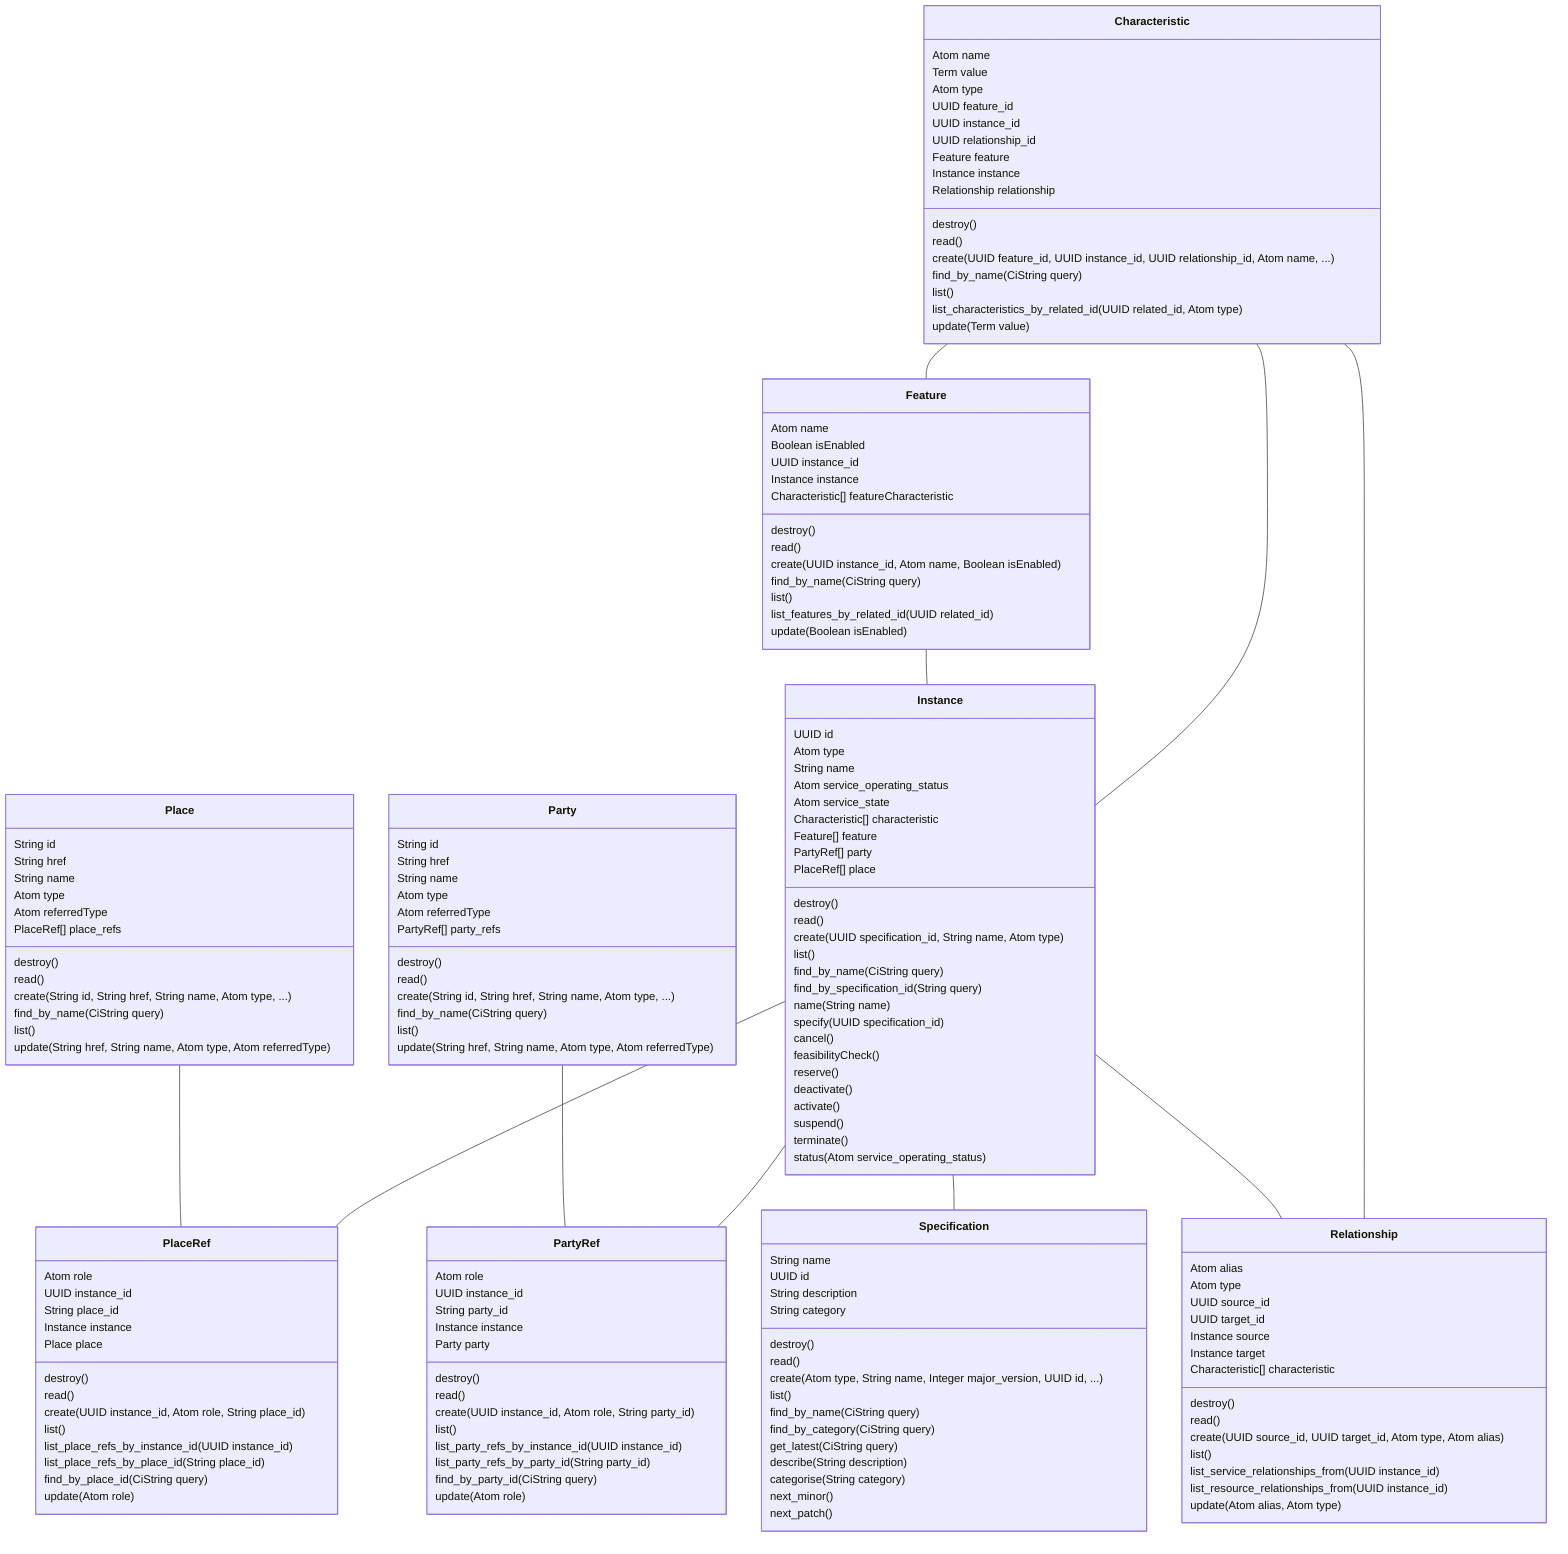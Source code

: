 classDiagram
    class Specification {
        String name
        UUID id
        String description
        String category
        destroy()
        read()
        create(Atom type, String name, Integer major_version, UUID id, ...)
        list()
        find_by_name(CiString query)
        find_by_category(CiString query)
        get_latest(CiString query)
        describe(String description)
        categorise(String category)
        next_minor()
        next_patch()
    }
    class Instance {
        UUID id
        Atom type
        String name
        Atom service_operating_status
        Atom service_state
        Characteristic[] characteristic
        Feature[] feature
        PartyRef[] party
        PlaceRef[] place
        destroy()
        read()
        create(UUID specification_id, String name, Atom type)
        list()
        find_by_name(CiString query)
        find_by_specification_id(String query)
        name(String name)
        specify(UUID specification_id)
        cancel()
        feasibilityCheck()
        reserve()
        deactivate()
        activate()
        suspend()
        terminate()
        status(Atom service_operating_status)
    }
    class Relationship {
        Atom alias
        Atom type
        UUID source_id
        UUID target_id
        Instance source
        Instance target
        Characteristic[] characteristic
        destroy()
        read()
        create(UUID source_id, UUID target_id, Atom type, Atom alias)
        list()
        list_service_relationships_from(UUID instance_id)
        list_resource_relationships_from(UUID instance_id)
        update(Atom alias, Atom type)
    }
    class Characteristic {
        Atom name
        Term value
        Atom type
        UUID feature_id
        UUID instance_id
        UUID relationship_id
        Feature feature
        Instance instance
        Relationship relationship
        destroy()
        read()
        create(UUID feature_id, UUID instance_id, UUID relationship_id, Atom name, ...)
        find_by_name(CiString query)
        list()
        list_characteristics_by_related_id(UUID related_id, Atom type)
        update(Term value)
    }
    class Feature {
        Atom name
        Boolean isEnabled
        UUID instance_id
        Instance instance
        Characteristic[] featureCharacteristic
        destroy()
        read()
        create(UUID instance_id, Atom name, Boolean isEnabled)
        find_by_name(CiString query)
        list()
        list_features_by_related_id(UUID related_id)
        update(Boolean isEnabled)
    }
    class Place {
        String id
        String href
        String name
        Atom type
        Atom referredType
        PlaceRef[] place_refs
        destroy()
        read()
        create(String id, String href, String name, Atom type, ...)
        find_by_name(CiString query)
        list()
        update(String href, String name, Atom type, Atom referredType)
    }
    class PlaceRef {
        Atom role
        UUID instance_id
        String place_id
        Instance instance
        Place place
        destroy()
        read()
        create(UUID instance_id, Atom role, String place_id)
        list()
        list_place_refs_by_instance_id(UUID instance_id)
        list_place_refs_by_place_id(String place_id)
        find_by_place_id(CiString query)
        update(Atom role)
    }
    class Party {
        String id
        String href
        String name
        Atom type
        Atom referredType
        PartyRef[] party_refs
        destroy()
        read()
        create(String id, String href, String name, Atom type, ...)
        find_by_name(CiString query)
        list()
        update(String href, String name, Atom type, Atom referredType)
    }
    class PartyRef {
        Atom role
        UUID instance_id
        String party_id
        Instance instance
        Party party
        destroy()
        read()
        create(UUID instance_id, Atom role, String party_id)
        list()
        list_party_refs_by_instance_id(UUID instance_id)
        list_party_refs_by_party_id(String party_id)
        find_by_party_id(CiString query)
        update(Atom role)
    }

    Characteristic -- Feature
    Characteristic -- Instance
    Characteristic -- Relationship
    Feature -- Instance
    Instance -- PartyRef
    Instance -- PlaceRef
    Instance -- Relationship
    Instance -- Specification
    Party -- PartyRef
    Place -- PlaceRef